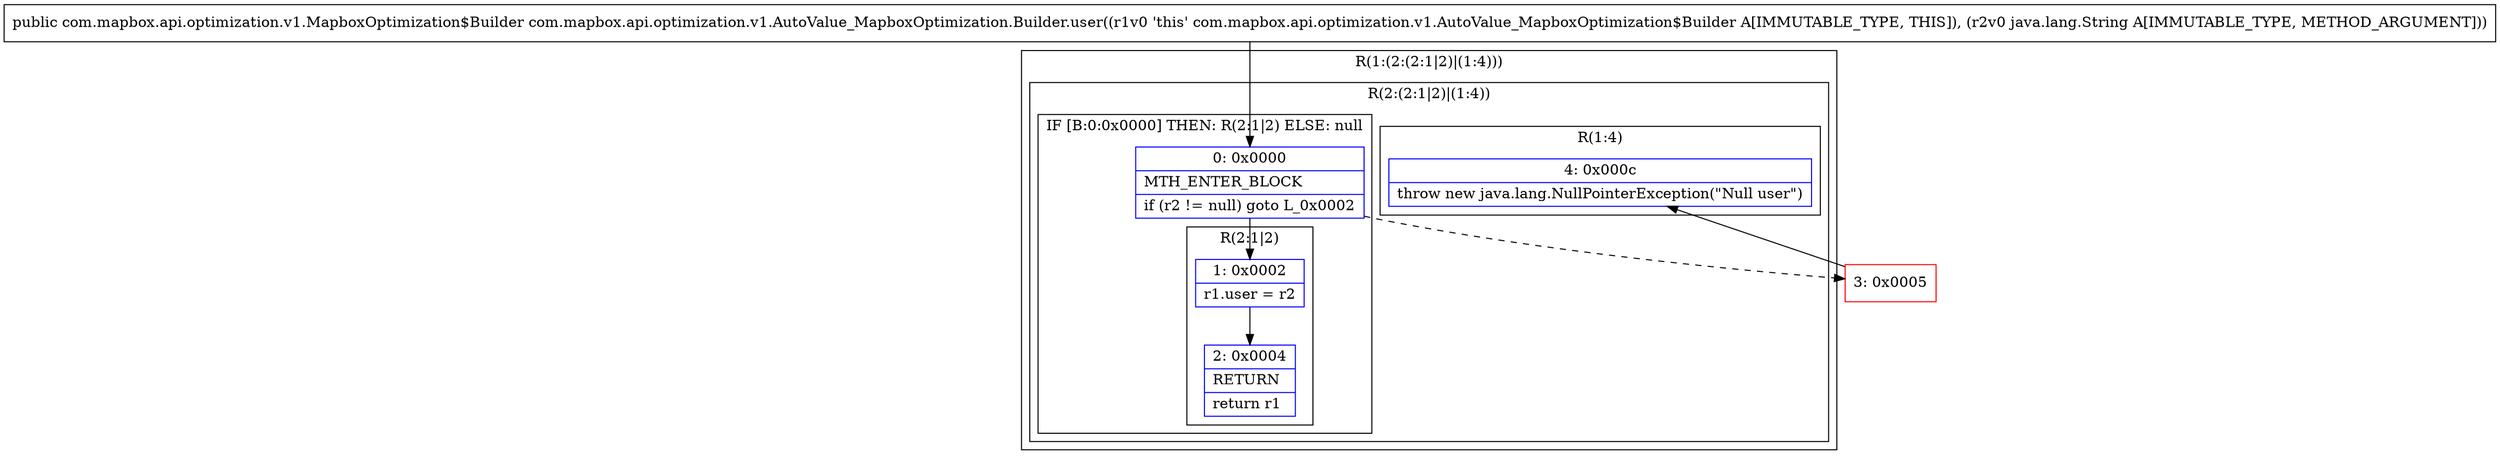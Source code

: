 digraph "CFG forcom.mapbox.api.optimization.v1.AutoValue_MapboxOptimization.Builder.user(Ljava\/lang\/String;)Lcom\/mapbox\/api\/optimization\/v1\/MapboxOptimization$Builder;" {
subgraph cluster_Region_2091621476 {
label = "R(1:(2:(2:1|2)|(1:4)))";
node [shape=record,color=blue];
subgraph cluster_Region_824581982 {
label = "R(2:(2:1|2)|(1:4))";
node [shape=record,color=blue];
subgraph cluster_IfRegion_1515165987 {
label = "IF [B:0:0x0000] THEN: R(2:1|2) ELSE: null";
node [shape=record,color=blue];
Node_0 [shape=record,label="{0\:\ 0x0000|MTH_ENTER_BLOCK\l|if (r2 != null) goto L_0x0002\l}"];
subgraph cluster_Region_531884651 {
label = "R(2:1|2)";
node [shape=record,color=blue];
Node_1 [shape=record,label="{1\:\ 0x0002|r1.user = r2\l}"];
Node_2 [shape=record,label="{2\:\ 0x0004|RETURN\l|return r1\l}"];
}
}
subgraph cluster_Region_1071320389 {
label = "R(1:4)";
node [shape=record,color=blue];
Node_4 [shape=record,label="{4\:\ 0x000c|throw new java.lang.NullPointerException(\"Null user\")\l}"];
}
}
}
Node_3 [shape=record,color=red,label="{3\:\ 0x0005}"];
MethodNode[shape=record,label="{public com.mapbox.api.optimization.v1.MapboxOptimization$Builder com.mapbox.api.optimization.v1.AutoValue_MapboxOptimization.Builder.user((r1v0 'this' com.mapbox.api.optimization.v1.AutoValue_MapboxOptimization$Builder A[IMMUTABLE_TYPE, THIS]), (r2v0 java.lang.String A[IMMUTABLE_TYPE, METHOD_ARGUMENT])) }"];
MethodNode -> Node_0;
Node_0 -> Node_1;
Node_0 -> Node_3[style=dashed];
Node_1 -> Node_2;
Node_3 -> Node_4;
}

